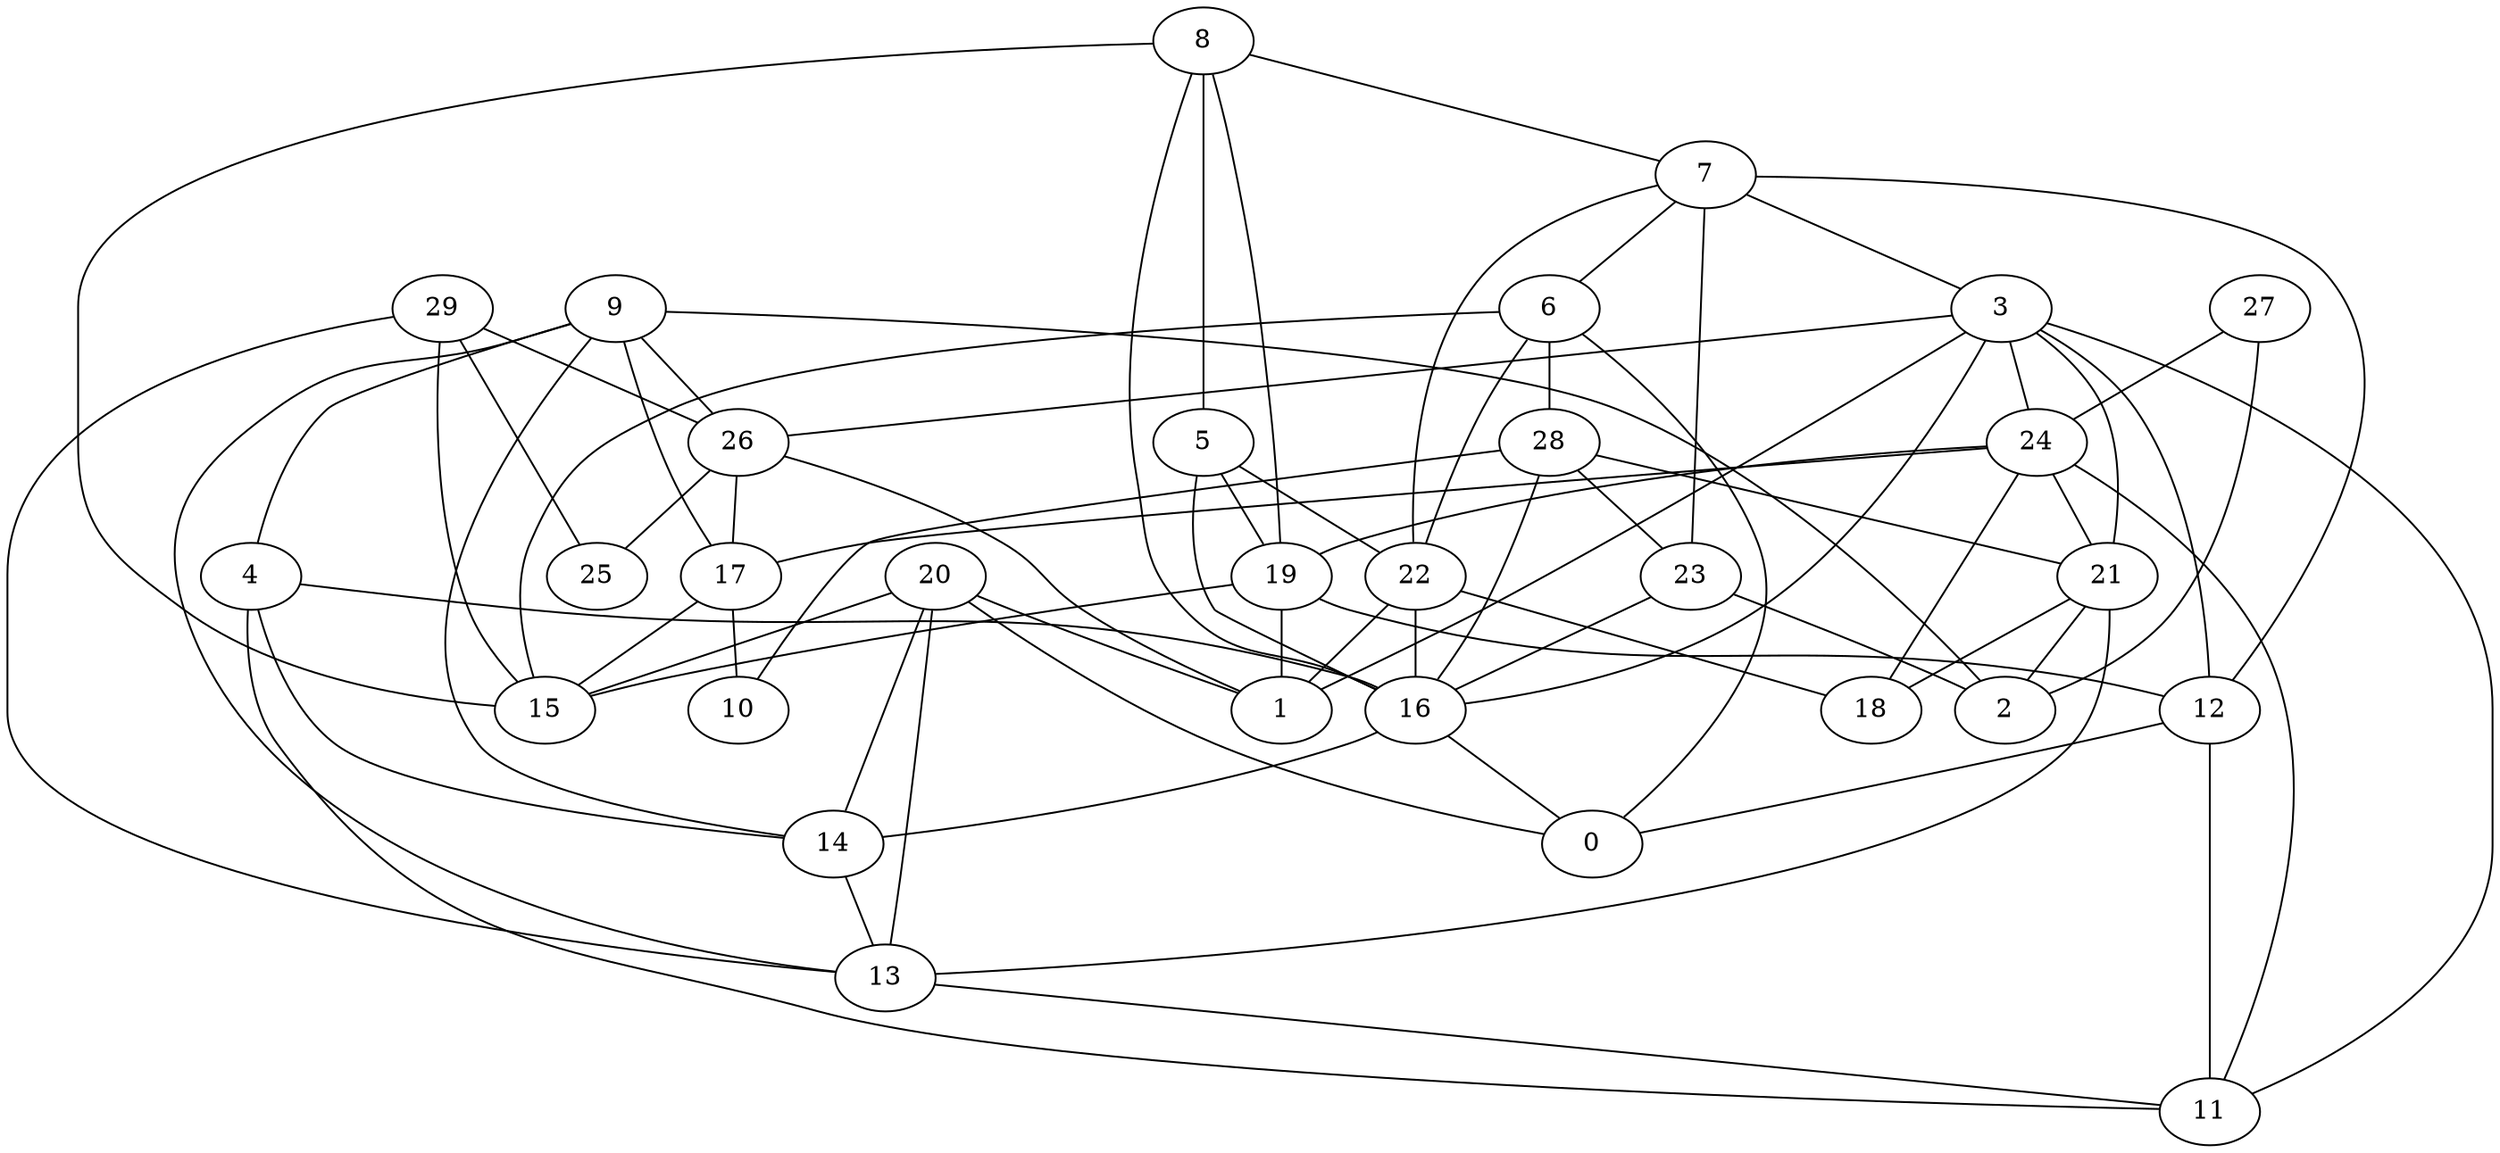 digraph GG_graph {

subgraph G_graph {
edge [color = black]
"24" -> "19" [dir = none]
"24" -> "21" [dir = none]
"24" -> "11" [dir = none]
"28" -> "10" [dir = none]
"28" -> "16" [dir = none]
"28" -> "21" [dir = none]
"9" -> "13" [dir = none]
"9" -> "2" [dir = none]
"9" -> "26" [dir = none]
"9" -> "17" [dir = none]
"9" -> "14" [dir = none]
"22" -> "18" [dir = none]
"22" -> "16" [dir = none]
"17" -> "15" [dir = none]
"17" -> "10" [dir = none]
"12" -> "0" [dir = none]
"20" -> "13" [dir = none]
"20" -> "1" [dir = none]
"13" -> "11" [dir = none]
"29" -> "25" [dir = none]
"29" -> "26" [dir = none]
"29" -> "13" [dir = none]
"29" -> "15" [dir = none]
"19" -> "1" [dir = none]
"19" -> "12" [dir = none]
"19" -> "15" [dir = none]
"14" -> "13" [dir = none]
"26" -> "1" [dir = none]
"26" -> "25" [dir = none]
"7" -> "12" [dir = none]
"7" -> "22" [dir = none]
"7" -> "3" [dir = none]
"7" -> "6" [dir = none]
"27" -> "2" [dir = none]
"27" -> "24" [dir = none]
"6" -> "15" [dir = none]
"6" -> "22" [dir = none]
"3" -> "16" [dir = none]
"3" -> "11" [dir = none]
"3" -> "21" [dir = none]
"3" -> "26" [dir = none]
"3" -> "12" [dir = none]
"16" -> "0" [dir = none]
"16" -> "14" [dir = none]
"4" -> "14" [dir = none]
"4" -> "16" [dir = none]
"5" -> "22" [dir = none]
"5" -> "16" [dir = none]
"21" -> "2" [dir = none]
"21" -> "18" [dir = none]
"21" -> "13" [dir = none]
"23" -> "16" [dir = none]
"23" -> "2" [dir = none]
"8" -> "15" [dir = none]
"8" -> "19" [dir = none]
"8" -> "16" [dir = none]
"8" -> "7" [dir = none]
"8" -> "5" [dir = none]
"20" -> "14" [dir = none]
"20" -> "15" [dir = none]
"7" -> "23" [dir = none]
"20" -> "0" [dir = none]
"3" -> "24" [dir = none]
"5" -> "19" [dir = none]
"26" -> "17" [dir = none]
"9" -> "4" [dir = none]
"12" -> "11" [dir = none]
"6" -> "28" [dir = none]
"3" -> "1" [dir = none]
"6" -> "0" [dir = none]
"4" -> "11" [dir = none]
"22" -> "1" [dir = none]
"28" -> "23" [dir = none]
"24" -> "17" [dir = none]
"24" -> "18" [dir = none]
}

}
